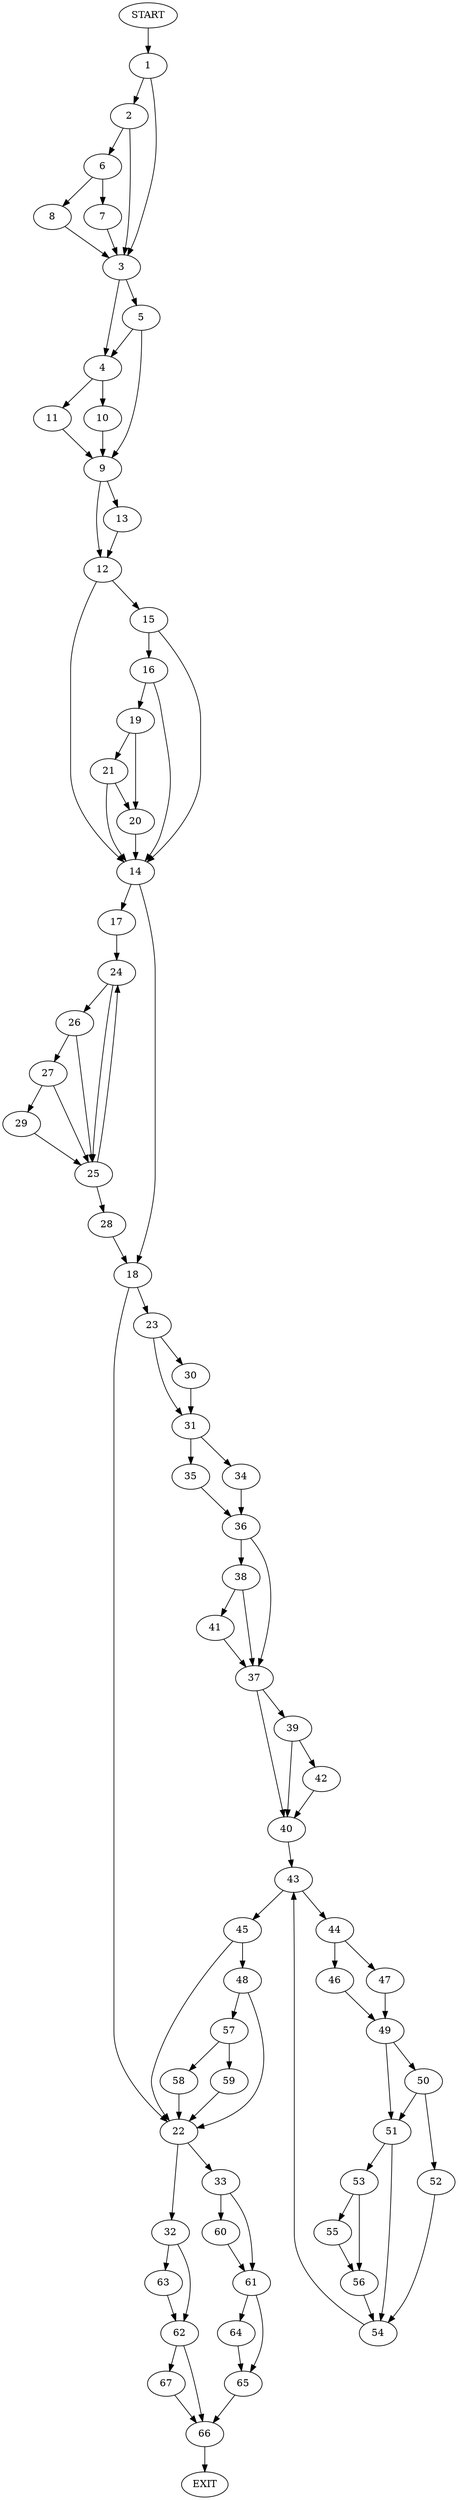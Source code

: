 digraph {
0 [label="START"]
68 [label="EXIT"]
0 -> 1
1 -> 2
1 -> 3
3 -> 4
3 -> 5
2 -> 3
2 -> 6
6 -> 7
6 -> 8
8 -> 3
7 -> 3
5 -> 4
5 -> 9
4 -> 10
4 -> 11
9 -> 12
9 -> 13
10 -> 9
11 -> 9
13 -> 12
12 -> 14
12 -> 15
15 -> 16
15 -> 14
14 -> 17
14 -> 18
16 -> 19
16 -> 14
19 -> 20
19 -> 21
21 -> 20
21 -> 14
20 -> 14
18 -> 22
18 -> 23
17 -> 24
24 -> 25
24 -> 26
26 -> 27
26 -> 25
25 -> 24
25 -> 28
27 -> 25
27 -> 29
29 -> 25
28 -> 18
23 -> 30
23 -> 31
22 -> 32
22 -> 33
30 -> 31
31 -> 34
31 -> 35
34 -> 36
35 -> 36
36 -> 37
36 -> 38
37 -> 39
37 -> 40
38 -> 37
38 -> 41
41 -> 37
39 -> 40
39 -> 42
40 -> 43
42 -> 40
43 -> 44
43 -> 45
44 -> 46
44 -> 47
45 -> 48
45 -> 22
46 -> 49
47 -> 49
49 -> 50
49 -> 51
50 -> 51
50 -> 52
51 -> 53
51 -> 54
52 -> 54
54 -> 43
53 -> 55
53 -> 56
55 -> 56
56 -> 54
48 -> 57
48 -> 22
57 -> 58
57 -> 59
59 -> 22
58 -> 22
33 -> 60
33 -> 61
32 -> 62
32 -> 63
60 -> 61
61 -> 64
61 -> 65
65 -> 66
64 -> 65
66 -> 68
63 -> 62
62 -> 67
62 -> 66
67 -> 66
}
